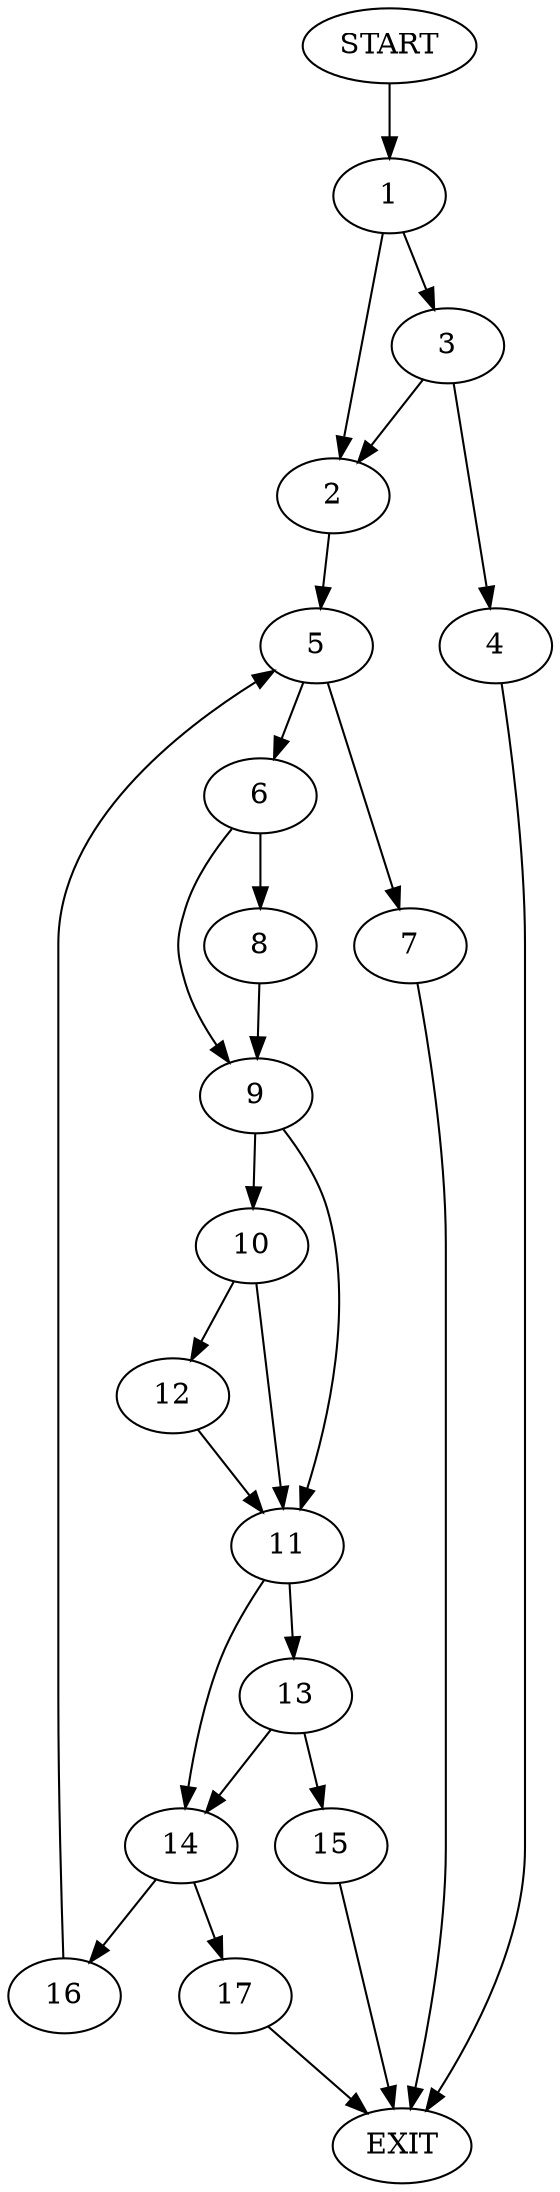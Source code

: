 digraph {
0 [label="START"]
18 [label="EXIT"]
0 -> 1
1 -> 2
1 -> 3
3 -> 2
3 -> 4
2 -> 5
4 -> 18
5 -> 6
5 -> 7
7 -> 18
6 -> 8
6 -> 9
8 -> 9
9 -> 10
9 -> 11
10 -> 11
10 -> 12
11 -> 13
11 -> 14
12 -> 11
13 -> 15
13 -> 14
14 -> 16
14 -> 17
15 -> 18
16 -> 5
17 -> 18
}
